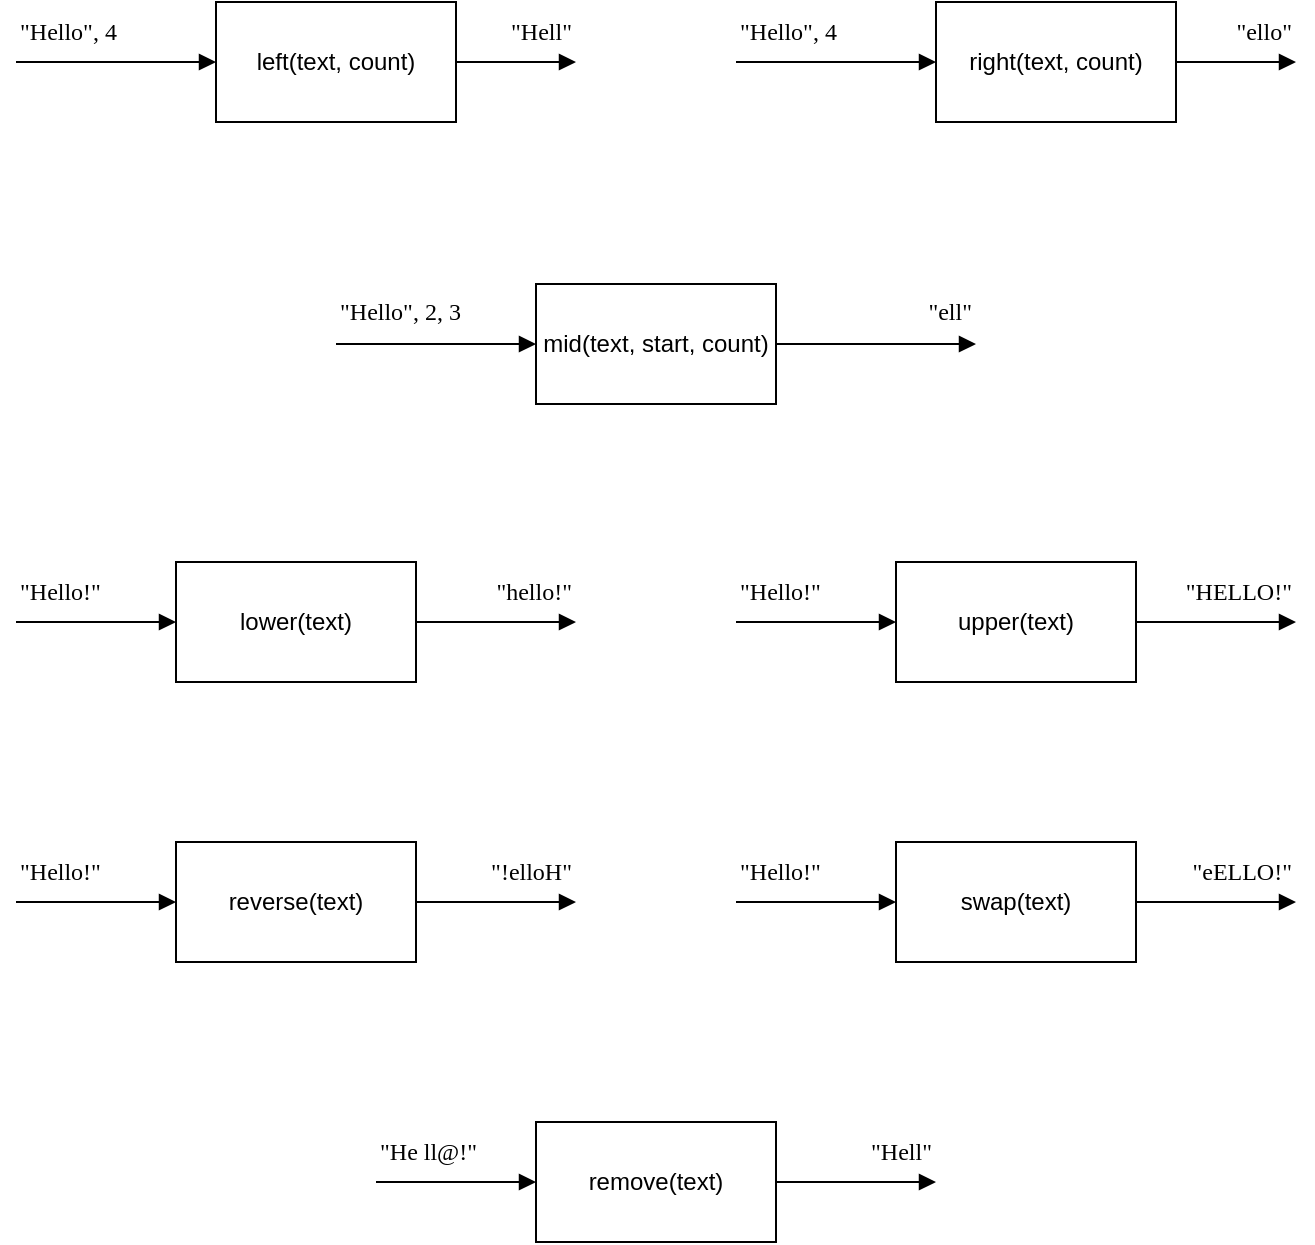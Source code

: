 <mxfile version="24.7.8">
  <diagram id="5CwPGjUbyQKT_4r2Ptqw" name="functions">
    <mxGraphModel dx="882" dy="677" grid="1" gridSize="10" guides="1" tooltips="1" connect="1" arrows="1" fold="1" page="1" pageScale="1" pageWidth="827" pageHeight="1169" math="0" shadow="0">
      <root>
        <mxCell id="0" />
        <mxCell id="1" parent="0" />
        <mxCell id="KOdq0aEJ3bhY2r8L5KYj-3" style="edgeStyle=orthogonalEdgeStyle;rounded=0;orthogonalLoop=1;jettySize=auto;html=1;exitX=0;exitY=0.5;exitDx=0;exitDy=0;endArrow=none;endFill=0;startArrow=block;startFill=1;" parent="1" source="KOdq0aEJ3bhY2r8L5KYj-1" edge="1">
          <mxGeometry relative="1" as="geometry">
            <mxPoint x="80" y="110" as="targetPoint" />
          </mxGeometry>
        </mxCell>
        <mxCell id="UtDX9IJsaf98Vin3WjMV-13" style="edgeStyle=orthogonalEdgeStyle;rounded=0;orthogonalLoop=1;jettySize=auto;html=1;exitX=1;exitY=0.5;exitDx=0;exitDy=0;endArrow=block;endFill=1;" parent="1" source="KOdq0aEJ3bhY2r8L5KYj-1" edge="1">
          <mxGeometry relative="1" as="geometry">
            <mxPoint x="360" y="110" as="targetPoint" />
          </mxGeometry>
        </mxCell>
        <mxCell id="KOdq0aEJ3bhY2r8L5KYj-1" value="left(text, count)" style="rounded=0;whiteSpace=wrap;html=1;" parent="1" vertex="1">
          <mxGeometry x="180" y="80" width="120" height="60" as="geometry" />
        </mxCell>
        <mxCell id="KOdq0aEJ3bhY2r8L5KYj-5" value="&lt;font face=&quot;Lucida Console&quot;&gt;&lt;span style=&quot;font-size: 12px;&quot;&gt;&quot;Hello&quot;, 4&lt;/span&gt;&lt;/font&gt;" style="text;html=1;strokeColor=none;fillColor=none;align=left;verticalAlign=middle;whiteSpace=wrap;rounded=0;fontFamily=Helvetica;fontSize=11;fontColor=default;" parent="1" vertex="1">
          <mxGeometry x="80" y="80" width="100" height="30" as="geometry" />
        </mxCell>
        <mxCell id="trtM3cNy_Q_8wwAv1gUO-1" style="edgeStyle=orthogonalEdgeStyle;rounded=0;orthogonalLoop=1;jettySize=auto;html=1;exitX=0;exitY=0.5;exitDx=0;exitDy=0;endArrow=none;endFill=0;startArrow=block;startFill=1;" parent="1" source="trtM3cNy_Q_8wwAv1gUO-3" edge="1">
          <mxGeometry relative="1" as="geometry">
            <mxPoint x="240" y="251" as="targetPoint" />
          </mxGeometry>
        </mxCell>
        <mxCell id="trtM3cNy_Q_8wwAv1gUO-2" style="edgeStyle=orthogonalEdgeStyle;shape=connector;rounded=0;orthogonalLoop=1;jettySize=auto;html=1;exitX=1;exitY=0.5;exitDx=0;exitDy=0;labelBackgroundColor=default;strokeColor=default;fontFamily=Helvetica;fontSize=11;fontColor=default;endArrow=block;endFill=1;" parent="1" source="trtM3cNy_Q_8wwAv1gUO-3" edge="1">
          <mxGeometry relative="1" as="geometry">
            <mxPoint x="560" y="251" as="targetPoint" />
          </mxGeometry>
        </mxCell>
        <mxCell id="trtM3cNy_Q_8wwAv1gUO-3" value="&lt;font style=&quot;font-size: 12px;&quot;&gt;mid(text, start, count)&lt;/font&gt;" style="rounded=0;whiteSpace=wrap;html=1;" parent="1" vertex="1">
          <mxGeometry x="340" y="221" width="120" height="60" as="geometry" />
        </mxCell>
        <mxCell id="trtM3cNy_Q_8wwAv1gUO-4" value="&lt;font style=&quot;font-size: 12px;&quot; face=&quot;Lucida Console&quot;&gt;&quot;Hello&quot;, 2, 3&lt;/font&gt;" style="text;html=1;strokeColor=none;fillColor=none;align=left;verticalAlign=middle;whiteSpace=wrap;rounded=0;fontFamily=Helvetica;fontSize=11;fontColor=default;" parent="1" vertex="1">
          <mxGeometry x="240" y="220" width="100" height="30" as="geometry" />
        </mxCell>
        <mxCell id="trtM3cNy_Q_8wwAv1gUO-5" value="&lt;font style=&quot;font-size: 12px;&quot; face=&quot;Lucida Console&quot;&gt;&quot;ell&quot;&lt;/font&gt;" style="text;html=1;strokeColor=none;fillColor=none;align=right;verticalAlign=middle;whiteSpace=wrap;rounded=0;fontFamily=Helvetica;fontSize=11;fontColor=default;" parent="1" vertex="1">
          <mxGeometry x="500" y="220" width="60" height="30" as="geometry" />
        </mxCell>
        <mxCell id="trtM3cNy_Q_8wwAv1gUO-11" style="edgeStyle=orthogonalEdgeStyle;rounded=0;orthogonalLoop=1;jettySize=auto;html=1;exitX=0;exitY=0.5;exitDx=0;exitDy=0;endArrow=none;endFill=0;startArrow=block;startFill=1;" parent="1" source="trtM3cNy_Q_8wwAv1gUO-13" edge="1">
          <mxGeometry relative="1" as="geometry">
            <mxPoint x="440" y="110" as="targetPoint" />
          </mxGeometry>
        </mxCell>
        <mxCell id="trtM3cNy_Q_8wwAv1gUO-12" style="edgeStyle=orthogonalEdgeStyle;shape=connector;rounded=0;orthogonalLoop=1;jettySize=auto;html=1;exitX=1;exitY=0.5;exitDx=0;exitDy=0;labelBackgroundColor=default;strokeColor=default;fontFamily=Helvetica;fontSize=11;fontColor=default;endArrow=block;endFill=1;" parent="1" source="trtM3cNy_Q_8wwAv1gUO-13" edge="1">
          <mxGeometry relative="1" as="geometry">
            <mxPoint x="720" y="110" as="targetPoint" />
          </mxGeometry>
        </mxCell>
        <mxCell id="trtM3cNy_Q_8wwAv1gUO-13" value="right(text, count)" style="rounded=0;whiteSpace=wrap;html=1;" parent="1" vertex="1">
          <mxGeometry x="540" y="80" width="120" height="60" as="geometry" />
        </mxCell>
        <mxCell id="trtM3cNy_Q_8wwAv1gUO-14" value="&lt;font face=&quot;Lucida Console&quot;&gt;&lt;span style=&quot;font-size: 12px;&quot;&gt;&quot;Hello&quot;, 4&lt;/span&gt;&lt;/font&gt;" style="text;html=1;strokeColor=none;fillColor=none;align=left;verticalAlign=middle;whiteSpace=wrap;rounded=0;fontFamily=Helvetica;fontSize=11;fontColor=default;" parent="1" vertex="1">
          <mxGeometry x="440" y="80" width="80" height="30" as="geometry" />
        </mxCell>
        <mxCell id="trtM3cNy_Q_8wwAv1gUO-15" value="&lt;font style=&quot;font-size: 12px;&quot; face=&quot;Lucida Console&quot;&gt;&quot;ello&quot;&lt;/font&gt;" style="text;html=1;strokeColor=none;fillColor=none;align=right;verticalAlign=middle;whiteSpace=wrap;rounded=0;fontFamily=Helvetica;fontSize=11;fontColor=default;" parent="1" vertex="1">
          <mxGeometry x="660" y="80" width="60" height="30" as="geometry" />
        </mxCell>
        <mxCell id="UtDX9IJsaf98Vin3WjMV-1" style="edgeStyle=orthogonalEdgeStyle;rounded=0;orthogonalLoop=1;jettySize=auto;html=1;exitX=0;exitY=0.5;exitDx=0;exitDy=0;endArrow=none;endFill=0;startArrow=block;startFill=1;" parent="1" source="UtDX9IJsaf98Vin3WjMV-3" edge="1">
          <mxGeometry relative="1" as="geometry">
            <mxPoint x="80" y="530" as="targetPoint" />
          </mxGeometry>
        </mxCell>
        <mxCell id="UtDX9IJsaf98Vin3WjMV-15" style="edgeStyle=orthogonalEdgeStyle;shape=connector;rounded=0;orthogonalLoop=1;jettySize=auto;html=1;exitX=1;exitY=0.5;exitDx=0;exitDy=0;strokeColor=default;align=center;verticalAlign=middle;fontFamily=Helvetica;fontSize=11;fontColor=default;labelBackgroundColor=default;endArrow=block;endFill=1;" parent="1" source="UtDX9IJsaf98Vin3WjMV-3" edge="1">
          <mxGeometry relative="1" as="geometry">
            <mxPoint x="360" y="530" as="targetPoint" />
          </mxGeometry>
        </mxCell>
        <mxCell id="UtDX9IJsaf98Vin3WjMV-3" value="&lt;font style=&quot;font-size: 12px;&quot;&gt;reverse(text)&lt;/font&gt;" style="rounded=0;whiteSpace=wrap;html=1;" parent="1" vertex="1">
          <mxGeometry x="160" y="500" width="120" height="60" as="geometry" />
        </mxCell>
        <mxCell id="UtDX9IJsaf98Vin3WjMV-4" value="&lt;font style=&quot;font-size: 12px;&quot; face=&quot;Lucida Console&quot;&gt;&quot;Hello!&quot;&lt;/font&gt;" style="text;html=1;strokeColor=none;fillColor=none;align=left;verticalAlign=middle;whiteSpace=wrap;rounded=0;fontFamily=Helvetica;fontSize=11;fontColor=default;" parent="1" vertex="1">
          <mxGeometry x="80" y="500" width="80" height="30" as="geometry" />
        </mxCell>
        <mxCell id="KOdq0aEJ3bhY2r8L5KYj-6" value="&lt;font face=&quot;Lucida Console&quot;&gt;&lt;span style=&quot;font-size: 12px;&quot;&gt;&quot;Hell&quot;&lt;/span&gt;&lt;/font&gt;" style="text;html=1;strokeColor=none;fillColor=none;align=right;verticalAlign=middle;whiteSpace=wrap;rounded=0;fontFamily=Helvetica;fontSize=11;fontColor=default;" parent="1" vertex="1">
          <mxGeometry x="300" y="80" width="60" height="30" as="geometry" />
        </mxCell>
        <mxCell id="UtDX9IJsaf98Vin3WjMV-5" value="&lt;font style=&quot;font-size: 12px;&quot; face=&quot;Lucida Console&quot;&gt;&quot;!elloH&quot;&lt;/font&gt;" style="text;html=1;strokeColor=none;fillColor=none;align=right;verticalAlign=middle;whiteSpace=wrap;rounded=0;fontFamily=Helvetica;fontSize=11;fontColor=default;" parent="1" vertex="1">
          <mxGeometry x="280" y="500" width="80" height="30" as="geometry" />
        </mxCell>
        <mxCell id="S634KzST2HrUXVknl3Rd-1" style="edgeStyle=orthogonalEdgeStyle;rounded=0;orthogonalLoop=1;jettySize=auto;html=1;exitX=0;exitY=0.5;exitDx=0;exitDy=0;endArrow=none;endFill=0;startArrow=block;startFill=1;" parent="1" source="S634KzST2HrUXVknl3Rd-3" edge="1">
          <mxGeometry relative="1" as="geometry">
            <mxPoint x="80" y="390" as="targetPoint" />
          </mxGeometry>
        </mxCell>
        <mxCell id="S634KzST2HrUXVknl3Rd-2" style="edgeStyle=orthogonalEdgeStyle;shape=connector;rounded=0;orthogonalLoop=1;jettySize=auto;html=1;exitX=1;exitY=0.5;exitDx=0;exitDy=0;strokeColor=default;align=center;verticalAlign=middle;fontFamily=Helvetica;fontSize=11;fontColor=default;labelBackgroundColor=default;endArrow=block;endFill=1;" parent="1" source="S634KzST2HrUXVknl3Rd-3" edge="1">
          <mxGeometry relative="1" as="geometry">
            <mxPoint x="360" y="390" as="targetPoint" />
          </mxGeometry>
        </mxCell>
        <mxCell id="S634KzST2HrUXVknl3Rd-3" value="&lt;font style=&quot;font-size: 12px;&quot;&gt;lower(text)&lt;/font&gt;" style="rounded=0;whiteSpace=wrap;html=1;" parent="1" vertex="1">
          <mxGeometry x="160" y="360" width="120" height="60" as="geometry" />
        </mxCell>
        <mxCell id="S634KzST2HrUXVknl3Rd-4" value="&lt;font style=&quot;font-size: 12px;&quot; face=&quot;Lucida Console&quot;&gt;&quot;Hello!&quot;&lt;/font&gt;" style="text;html=1;strokeColor=none;fillColor=none;align=left;verticalAlign=middle;whiteSpace=wrap;rounded=0;fontFamily=Helvetica;fontSize=11;fontColor=default;" parent="1" vertex="1">
          <mxGeometry x="80" y="360" width="80" height="30" as="geometry" />
        </mxCell>
        <mxCell id="S634KzST2HrUXVknl3Rd-5" value="&lt;font style=&quot;font-size: 12px;&quot; face=&quot;Lucida Console&quot;&gt;&quot;hello!&quot;&lt;/font&gt;" style="text;html=1;strokeColor=none;fillColor=none;align=right;verticalAlign=middle;whiteSpace=wrap;rounded=0;fontFamily=Helvetica;fontSize=11;fontColor=default;" parent="1" vertex="1">
          <mxGeometry x="280" y="360" width="80" height="30" as="geometry" />
        </mxCell>
        <mxCell id="S634KzST2HrUXVknl3Rd-8" style="edgeStyle=orthogonalEdgeStyle;rounded=0;orthogonalLoop=1;jettySize=auto;html=1;exitX=0;exitY=0.5;exitDx=0;exitDy=0;endArrow=none;endFill=0;startArrow=block;startFill=1;" parent="1" source="S634KzST2HrUXVknl3Rd-10" edge="1">
          <mxGeometry relative="1" as="geometry">
            <mxPoint x="440.0" y="390" as="targetPoint" />
          </mxGeometry>
        </mxCell>
        <mxCell id="S634KzST2HrUXVknl3Rd-9" style="edgeStyle=orthogonalEdgeStyle;shape=connector;rounded=0;orthogonalLoop=1;jettySize=auto;html=1;exitX=1;exitY=0.5;exitDx=0;exitDy=0;strokeColor=default;align=center;verticalAlign=middle;fontFamily=Helvetica;fontSize=11;fontColor=default;labelBackgroundColor=default;endArrow=block;endFill=1;" parent="1" source="S634KzST2HrUXVknl3Rd-10" edge="1">
          <mxGeometry relative="1" as="geometry">
            <mxPoint x="720" y="390" as="targetPoint" />
          </mxGeometry>
        </mxCell>
        <mxCell id="S634KzST2HrUXVknl3Rd-10" value="&lt;font style=&quot;font-size: 12px;&quot;&gt;upper(text)&lt;/font&gt;" style="rounded=0;whiteSpace=wrap;html=1;" parent="1" vertex="1">
          <mxGeometry x="520" y="360" width="120" height="60" as="geometry" />
        </mxCell>
        <mxCell id="S634KzST2HrUXVknl3Rd-11" value="&lt;font style=&quot;font-size: 12px;&quot; face=&quot;Lucida Console&quot;&gt;&quot;Hello!&quot;&lt;/font&gt;" style="text;html=1;strokeColor=none;fillColor=none;align=left;verticalAlign=middle;whiteSpace=wrap;rounded=0;fontFamily=Helvetica;fontSize=11;fontColor=default;" parent="1" vertex="1">
          <mxGeometry x="440" y="360" width="80" height="30" as="geometry" />
        </mxCell>
        <mxCell id="S634KzST2HrUXVknl3Rd-12" value="&lt;font style=&quot;font-size: 12px;&quot; face=&quot;Lucida Console&quot;&gt;&quot;HELLO!&quot;&lt;/font&gt;" style="text;html=1;strokeColor=none;fillColor=none;align=right;verticalAlign=middle;whiteSpace=wrap;rounded=0;fontFamily=Helvetica;fontSize=11;fontColor=default;" parent="1" vertex="1">
          <mxGeometry x="640" y="360" width="80" height="30" as="geometry" />
        </mxCell>
        <mxCell id="S634KzST2HrUXVknl3Rd-13" style="edgeStyle=orthogonalEdgeStyle;rounded=0;orthogonalLoop=1;jettySize=auto;html=1;exitX=0;exitY=0.5;exitDx=0;exitDy=0;endArrow=none;endFill=0;startArrow=block;startFill=1;" parent="1" source="S634KzST2HrUXVknl3Rd-15" edge="1">
          <mxGeometry relative="1" as="geometry">
            <mxPoint x="440.0" y="530" as="targetPoint" />
          </mxGeometry>
        </mxCell>
        <mxCell id="S634KzST2HrUXVknl3Rd-14" style="edgeStyle=orthogonalEdgeStyle;shape=connector;rounded=0;orthogonalLoop=1;jettySize=auto;html=1;exitX=1;exitY=0.5;exitDx=0;exitDy=0;strokeColor=default;align=center;verticalAlign=middle;fontFamily=Helvetica;fontSize=11;fontColor=default;labelBackgroundColor=default;endArrow=block;endFill=1;" parent="1" source="S634KzST2HrUXVknl3Rd-15" edge="1">
          <mxGeometry relative="1" as="geometry">
            <mxPoint x="720" y="530" as="targetPoint" />
          </mxGeometry>
        </mxCell>
        <mxCell id="S634KzST2HrUXVknl3Rd-15" value="&lt;font style=&quot;font-size: 12px;&quot;&gt;swap(text)&lt;/font&gt;" style="rounded=0;whiteSpace=wrap;html=1;" parent="1" vertex="1">
          <mxGeometry x="520" y="500" width="120" height="60" as="geometry" />
        </mxCell>
        <mxCell id="S634KzST2HrUXVknl3Rd-16" value="&lt;font style=&quot;font-size: 12px;&quot; face=&quot;Lucida Console&quot;&gt;&quot;Hello!&quot;&lt;/font&gt;" style="text;html=1;strokeColor=none;fillColor=none;align=left;verticalAlign=middle;whiteSpace=wrap;rounded=0;fontFamily=Helvetica;fontSize=11;fontColor=default;" parent="1" vertex="1">
          <mxGeometry x="440" y="500" width="80" height="30" as="geometry" />
        </mxCell>
        <mxCell id="S634KzST2HrUXVknl3Rd-17" value="&lt;font style=&quot;font-size: 12px;&quot; face=&quot;Lucida Console&quot;&gt;&quot;eELLO!&quot;&lt;/font&gt;" style="text;html=1;strokeColor=none;fillColor=none;align=right;verticalAlign=middle;whiteSpace=wrap;rounded=0;fontFamily=Helvetica;fontSize=11;fontColor=default;" parent="1" vertex="1">
          <mxGeometry x="640" y="500" width="80" height="30" as="geometry" />
        </mxCell>
        <mxCell id="ianyoVv4F0wO6Fpy-v4G-6" style="edgeStyle=orthogonalEdgeStyle;rounded=0;orthogonalLoop=1;jettySize=auto;html=1;exitX=0;exitY=0.5;exitDx=0;exitDy=0;endArrow=none;endFill=0;startArrow=block;startFill=1;" parent="1" source="ianyoVv4F0wO6Fpy-v4G-8" edge="1">
          <mxGeometry relative="1" as="geometry">
            <mxPoint x="260" y="670.0" as="targetPoint" />
          </mxGeometry>
        </mxCell>
        <mxCell id="ianyoVv4F0wO6Fpy-v4G-7" style="edgeStyle=orthogonalEdgeStyle;shape=connector;rounded=0;orthogonalLoop=1;jettySize=auto;html=1;exitX=1;exitY=0.5;exitDx=0;exitDy=0;strokeColor=default;align=center;verticalAlign=middle;fontFamily=Helvetica;fontSize=11;fontColor=default;labelBackgroundColor=default;endArrow=block;endFill=1;" parent="1" source="ianyoVv4F0wO6Fpy-v4G-8" edge="1">
          <mxGeometry relative="1" as="geometry">
            <mxPoint x="540.0" y="670.0" as="targetPoint" />
          </mxGeometry>
        </mxCell>
        <mxCell id="ianyoVv4F0wO6Fpy-v4G-8" value="&lt;font style=&quot;font-size: 12px;&quot;&gt;remove(text)&lt;/font&gt;" style="rounded=0;whiteSpace=wrap;html=1;" parent="1" vertex="1">
          <mxGeometry x="340" y="640" width="120" height="60" as="geometry" />
        </mxCell>
        <mxCell id="ianyoVv4F0wO6Fpy-v4G-9" value="&lt;font style=&quot;font-size: 12px;&quot; face=&quot;Lucida Console&quot;&gt;&quot;He ll@!&quot;&lt;/font&gt;" style="text;html=1;strokeColor=none;fillColor=none;align=left;verticalAlign=middle;whiteSpace=wrap;rounded=0;fontFamily=Helvetica;fontSize=11;fontColor=default;" parent="1" vertex="1">
          <mxGeometry x="260" y="640" width="80" height="30" as="geometry" />
        </mxCell>
        <mxCell id="ianyoVv4F0wO6Fpy-v4G-10" value="&lt;font style=&quot;font-size: 12px;&quot; face=&quot;Lucida Console&quot;&gt;&quot;Hell&quot;&lt;/font&gt;" style="text;html=1;strokeColor=none;fillColor=none;align=right;verticalAlign=middle;whiteSpace=wrap;rounded=0;fontFamily=Helvetica;fontSize=11;fontColor=default;" parent="1" vertex="1">
          <mxGeometry x="460" y="640" width="80" height="30" as="geometry" />
        </mxCell>
      </root>
    </mxGraphModel>
  </diagram>
</mxfile>
